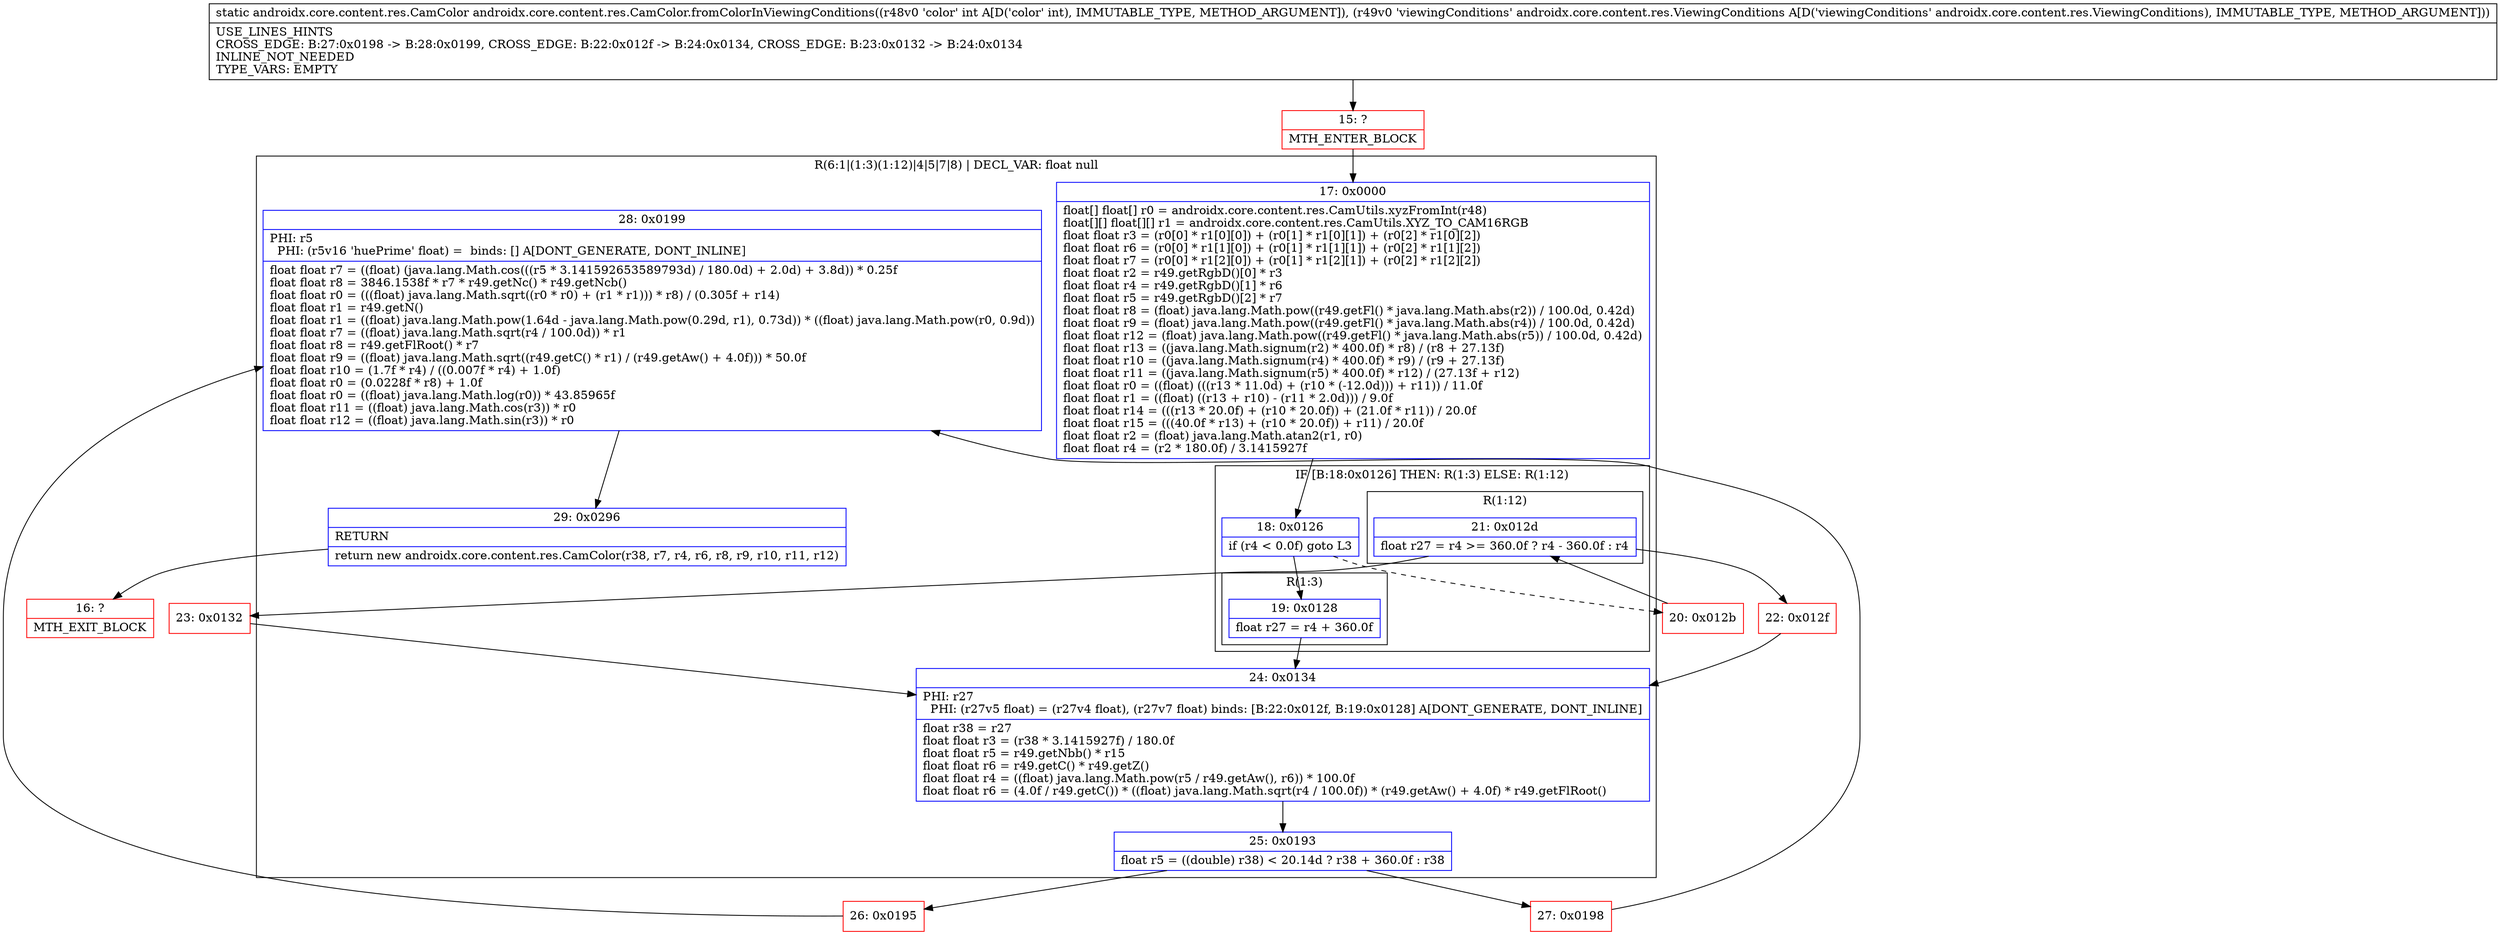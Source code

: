 digraph "CFG forandroidx.core.content.res.CamColor.fromColorInViewingConditions(ILandroidx\/core\/content\/res\/ViewingConditions;)Landroidx\/core\/content\/res\/CamColor;" {
subgraph cluster_Region_1224528434 {
label = "R(6:1|(1:3)(1:12)|4|5|7|8) | DECL_VAR: float null\l";
node [shape=record,color=blue];
Node_17 [shape=record,label="{17\:\ 0x0000|float[] float[] r0 = androidx.core.content.res.CamUtils.xyzFromInt(r48)\lfloat[][] float[][] r1 = androidx.core.content.res.CamUtils.XYZ_TO_CAM16RGB\lfloat float r3 = (r0[0] * r1[0][0]) + (r0[1] * r1[0][1]) + (r0[2] * r1[0][2])\lfloat float r6 = (r0[0] * r1[1][0]) + (r0[1] * r1[1][1]) + (r0[2] * r1[1][2])\lfloat float r7 = (r0[0] * r1[2][0]) + (r0[1] * r1[2][1]) + (r0[2] * r1[2][2])\lfloat float r2 = r49.getRgbD()[0] * r3\lfloat float r4 = r49.getRgbD()[1] * r6\lfloat float r5 = r49.getRgbD()[2] * r7\lfloat float r8 = (float) java.lang.Math.pow((r49.getFl() * java.lang.Math.abs(r2)) \/ 100.0d, 0.42d)\lfloat float r9 = (float) java.lang.Math.pow((r49.getFl() * java.lang.Math.abs(r4)) \/ 100.0d, 0.42d)\lfloat float r12 = (float) java.lang.Math.pow((r49.getFl() * java.lang.Math.abs(r5)) \/ 100.0d, 0.42d)\lfloat float r13 = ((java.lang.Math.signum(r2) * 400.0f) * r8) \/ (r8 + 27.13f)\lfloat float r10 = ((java.lang.Math.signum(r4) * 400.0f) * r9) \/ (r9 + 27.13f)\lfloat float r11 = ((java.lang.Math.signum(r5) * 400.0f) * r12) \/ (27.13f + r12)\lfloat float r0 = ((float) (((r13 * 11.0d) + (r10 * (\-12.0d))) + r11)) \/ 11.0f\lfloat float r1 = ((float) ((r13 + r10) \- (r11 * 2.0d))) \/ 9.0f\lfloat float r14 = (((r13 * 20.0f) + (r10 * 20.0f)) + (21.0f * r11)) \/ 20.0f\lfloat float r15 = (((40.0f * r13) + (r10 * 20.0f)) + r11) \/ 20.0f\lfloat float r2 = (float) java.lang.Math.atan2(r1, r0)\lfloat float r4 = (r2 * 180.0f) \/ 3.1415927f\l}"];
subgraph cluster_IfRegion_80465803 {
label = "IF [B:18:0x0126] THEN: R(1:3) ELSE: R(1:12)";
node [shape=record,color=blue];
Node_18 [shape=record,label="{18\:\ 0x0126|if (r4 \< 0.0f) goto L3\l}"];
subgraph cluster_Region_999728572 {
label = "R(1:3)";
node [shape=record,color=blue];
Node_19 [shape=record,label="{19\:\ 0x0128|float r27 = r4 + 360.0f\l}"];
}
subgraph cluster_Region_412005502 {
label = "R(1:12)";
node [shape=record,color=blue];
Node_21 [shape=record,label="{21\:\ 0x012d|float r27 = r4 \>= 360.0f ? r4 \- 360.0f : r4\l}"];
}
}
Node_24 [shape=record,label="{24\:\ 0x0134|PHI: r27 \l  PHI: (r27v5 float) = (r27v4 float), (r27v7 float) binds: [B:22:0x012f, B:19:0x0128] A[DONT_GENERATE, DONT_INLINE]\l|float r38 = r27\lfloat float r3 = (r38 * 3.1415927f) \/ 180.0f\lfloat float r5 = r49.getNbb() * r15\lfloat float r6 = r49.getC() * r49.getZ()\lfloat float r4 = ((float) java.lang.Math.pow(r5 \/ r49.getAw(), r6)) * 100.0f\lfloat float r6 = (4.0f \/ r49.getC()) * ((float) java.lang.Math.sqrt(r4 \/ 100.0f)) * (r49.getAw() + 4.0f) * r49.getFlRoot()\l}"];
Node_25 [shape=record,label="{25\:\ 0x0193|float r5 = ((double) r38) \< 20.14d ? r38 + 360.0f : r38\l}"];
Node_28 [shape=record,label="{28\:\ 0x0199|PHI: r5 \l  PHI: (r5v16 'huePrime' float) =  binds: [] A[DONT_GENERATE, DONT_INLINE]\l|float float r7 = ((float) (java.lang.Math.cos(((r5 * 3.141592653589793d) \/ 180.0d) + 2.0d) + 3.8d)) * 0.25f\lfloat float r8 = 3846.1538f * r7 * r49.getNc() * r49.getNcb()\lfloat float r0 = (((float) java.lang.Math.sqrt((r0 * r0) + (r1 * r1))) * r8) \/ (0.305f + r14)\lfloat float r1 = r49.getN()\lfloat float r1 = ((float) java.lang.Math.pow(1.64d \- java.lang.Math.pow(0.29d, r1), 0.73d)) * ((float) java.lang.Math.pow(r0, 0.9d))\lfloat float r7 = ((float) java.lang.Math.sqrt(r4 \/ 100.0d)) * r1\lfloat float r8 = r49.getFlRoot() * r7\lfloat float r9 = ((float) java.lang.Math.sqrt((r49.getC() * r1) \/ (r49.getAw() + 4.0f))) * 50.0f\lfloat float r10 = (1.7f * r4) \/ ((0.007f * r4) + 1.0f)\lfloat float r0 = (0.0228f * r8) + 1.0f\lfloat float r0 = ((float) java.lang.Math.log(r0)) * 43.85965f\lfloat float r11 = ((float) java.lang.Math.cos(r3)) * r0\lfloat float r12 = ((float) java.lang.Math.sin(r3)) * r0\l}"];
Node_29 [shape=record,label="{29\:\ 0x0296|RETURN\l|return new androidx.core.content.res.CamColor(r38, r7, r4, r6, r8, r9, r10, r11, r12)\l}"];
}
Node_15 [shape=record,color=red,label="{15\:\ ?|MTH_ENTER_BLOCK\l}"];
Node_26 [shape=record,color=red,label="{26\:\ 0x0195}"];
Node_16 [shape=record,color=red,label="{16\:\ ?|MTH_EXIT_BLOCK\l}"];
Node_27 [shape=record,color=red,label="{27\:\ 0x0198}"];
Node_20 [shape=record,color=red,label="{20\:\ 0x012b}"];
Node_22 [shape=record,color=red,label="{22\:\ 0x012f}"];
Node_23 [shape=record,color=red,label="{23\:\ 0x0132}"];
MethodNode[shape=record,label="{static androidx.core.content.res.CamColor androidx.core.content.res.CamColor.fromColorInViewingConditions((r48v0 'color' int A[D('color' int), IMMUTABLE_TYPE, METHOD_ARGUMENT]), (r49v0 'viewingConditions' androidx.core.content.res.ViewingConditions A[D('viewingConditions' androidx.core.content.res.ViewingConditions), IMMUTABLE_TYPE, METHOD_ARGUMENT]))  | USE_LINES_HINTS\lCROSS_EDGE: B:27:0x0198 \-\> B:28:0x0199, CROSS_EDGE: B:22:0x012f \-\> B:24:0x0134, CROSS_EDGE: B:23:0x0132 \-\> B:24:0x0134\lINLINE_NOT_NEEDED\lTYPE_VARS: EMPTY\l}"];
MethodNode -> Node_15;Node_17 -> Node_18;
Node_18 -> Node_19;
Node_18 -> Node_20[style=dashed];
Node_19 -> Node_24;
Node_21 -> Node_22;
Node_21 -> Node_23;
Node_24 -> Node_25;
Node_25 -> Node_26;
Node_25 -> Node_27;
Node_28 -> Node_29;
Node_29 -> Node_16;
Node_15 -> Node_17;
Node_26 -> Node_28;
Node_27 -> Node_28;
Node_20 -> Node_21;
Node_22 -> Node_24;
Node_23 -> Node_24;
}


